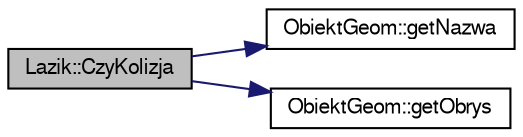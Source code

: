 digraph "Lazik::CzyKolizja"
{
 // LATEX_PDF_SIZE
  edge [fontname="FreeSans",fontsize="10",labelfontname="FreeSans",labelfontsize="10"];
  node [fontname="FreeSans",fontsize="10",shape=record];
  rankdir="LR";
  Node1 [label="Lazik::CzyKolizja",height=0.2,width=0.4,color="black", fillcolor="grey75", style="filled", fontcolor="black",tooltip="Metoda sprawdzajaca czy lazik koliduje z aktywnym lazikiem."];
  Node1 -> Node2 [color="midnightblue",fontsize="10",style="solid",fontname="FreeSans"];
  Node2 [label="ObiektGeom::getNazwa",height=0.2,width=0.4,color="black", fillcolor="white", style="filled",URL="$a00109.html#aa175b24870696a6fc4816b58daa5881e",tooltip=" "];
  Node1 -> Node3 [color="midnightblue",fontsize="10",style="solid",fontname="FreeSans"];
  Node3 [label="ObiektGeom::getObrys",height=0.2,width=0.4,color="black", fillcolor="white", style="filled",URL="$a00109.html#a645477d56b2efb9f37092d22b2e1bcab",tooltip=" "];
}
